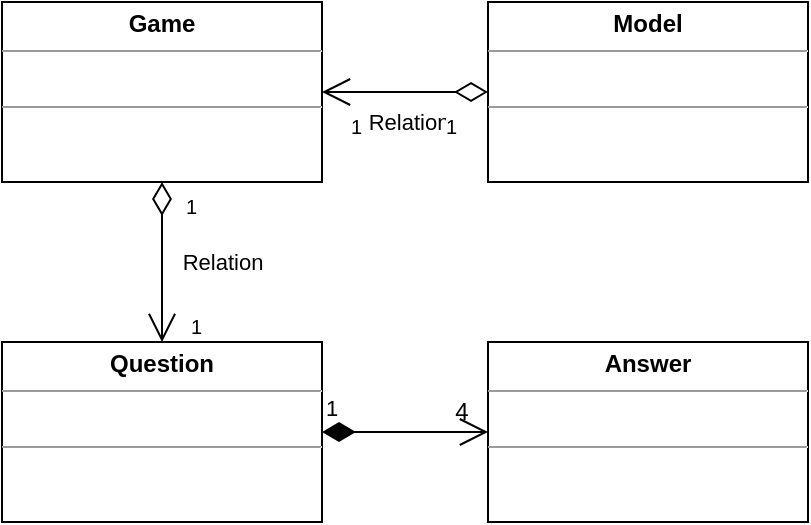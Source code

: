 <mxfile version="12.2.7" type="device" pages="1"><diagram id="TlrW9UwItfrg6BurjXqB" name="Page-1"><mxGraphModel dx="1182" dy="761" grid="1" gridSize="10" guides="1" tooltips="1" connect="1" arrows="1" fold="1" page="1" pageScale="1" pageWidth="827" pageHeight="1169" math="0" shadow="0"><root><mxCell id="0"/><mxCell id="1" parent="0"/><mxCell id="dHjx5wsjR9BMyA34wkKj-1" value="&lt;p style=&quot;margin: 0px ; margin-top: 4px ; text-align: center&quot;&gt;&lt;b&gt;Game&lt;/b&gt;&lt;br&gt;&lt;/p&gt;&lt;hr size=&quot;1&quot;&gt;&lt;p style=&quot;margin: 0px ; margin-left: 4px&quot;&gt;&lt;br&gt;&lt;/p&gt;&lt;hr size=&quot;1&quot;&gt;&lt;p style=&quot;margin: 0px ; margin-left: 4px&quot;&gt;&lt;br&gt;&lt;/p&gt;" style="verticalAlign=top;align=left;overflow=fill;fontSize=12;fontFamily=Helvetica;html=1;" vertex="1" parent="1"><mxGeometry x="20" y="20" width="160" height="90" as="geometry"/></mxCell><mxCell id="dHjx5wsjR9BMyA34wkKj-2" value="&lt;p style=&quot;margin: 0px ; margin-top: 4px ; text-align: center&quot;&gt;&lt;b&gt;Model&lt;/b&gt;&lt;/p&gt;&lt;hr size=&quot;1&quot;&gt;&lt;p style=&quot;margin: 0px ; margin-left: 4px&quot;&gt;&lt;br&gt;&lt;/p&gt;&lt;hr size=&quot;1&quot;&gt;&lt;p style=&quot;margin: 0px ; margin-left: 4px&quot;&gt;&lt;br&gt;&lt;/p&gt;" style="verticalAlign=top;align=left;overflow=fill;fontSize=12;fontFamily=Helvetica;html=1;" vertex="1" parent="1"><mxGeometry x="263" y="20" width="160" height="90" as="geometry"/></mxCell><mxCell id="dHjx5wsjR9BMyA34wkKj-3" value="&lt;p style=&quot;margin: 0px ; margin-top: 4px ; text-align: center&quot;&gt;&lt;b&gt;Question&lt;/b&gt;&lt;br&gt;&lt;/p&gt;&lt;hr size=&quot;1&quot;&gt;&lt;p style=&quot;margin: 0px ; margin-left: 4px&quot;&gt;&lt;br&gt;&lt;/p&gt;&lt;hr size=&quot;1&quot;&gt;" style="verticalAlign=top;align=left;overflow=fill;fontSize=12;fontFamily=Helvetica;html=1;" vertex="1" parent="1"><mxGeometry x="20" y="190" width="160" height="90" as="geometry"/></mxCell><mxCell id="dHjx5wsjR9BMyA34wkKj-4" value="&lt;p style=&quot;margin: 0px ; margin-top: 4px ; text-align: center&quot;&gt;&lt;b&gt;Answer&lt;/b&gt;&lt;br&gt;&lt;/p&gt;&lt;hr size=&quot;1&quot;&gt;&lt;p style=&quot;margin: 0px ; margin-left: 4px&quot;&gt;&lt;br&gt;&lt;/p&gt;&lt;hr size=&quot;1&quot;&gt;&lt;p style=&quot;margin: 0px ; margin-left: 4px&quot;&gt;&lt;br&gt;&lt;/p&gt;" style="verticalAlign=top;align=left;overflow=fill;fontSize=12;fontFamily=Helvetica;html=1;" vertex="1" parent="1"><mxGeometry x="263" y="190" width="160" height="90" as="geometry"/></mxCell><mxCell id="dHjx5wsjR9BMyA34wkKj-6" value="Relation" style="endArrow=open;html=1;endSize=12;startArrow=diamondThin;startSize=14;startFill=0;edgeStyle=orthogonalEdgeStyle;exitX=0.5;exitY=1;exitDx=0;exitDy=0;entryX=0.5;entryY=0;entryDx=0;entryDy=0;" edge="1" parent="1" source="dHjx5wsjR9BMyA34wkKj-1" target="dHjx5wsjR9BMyA34wkKj-3"><mxGeometry y="30" relative="1" as="geometry"><mxPoint x="60" y="320" as="sourcePoint"/><mxPoint x="220" y="320" as="targetPoint"/><mxPoint as="offset"/></mxGeometry></mxCell><mxCell id="dHjx5wsjR9BMyA34wkKj-7" value="1" style="resizable=0;html=1;align=left;verticalAlign=top;labelBackgroundColor=#ffffff;fontSize=10;" connectable="0" vertex="1" parent="dHjx5wsjR9BMyA34wkKj-6"><mxGeometry x="-1" relative="1" as="geometry"><mxPoint x="10" as="offset"/></mxGeometry></mxCell><mxCell id="dHjx5wsjR9BMyA34wkKj-8" value="1" style="resizable=0;html=1;align=right;verticalAlign=top;labelBackgroundColor=#ffffff;fontSize=10;" connectable="0" vertex="1" parent="dHjx5wsjR9BMyA34wkKj-6"><mxGeometry x="1" relative="1" as="geometry"><mxPoint x="20" y="-20" as="offset"/></mxGeometry></mxCell><mxCell id="dHjx5wsjR9BMyA34wkKj-9" value="Relation" style="endArrow=open;html=1;endSize=12;startArrow=diamondThin;startSize=14;startFill=0;edgeStyle=orthogonalEdgeStyle;exitX=0;exitY=0.5;exitDx=0;exitDy=0;" edge="1" parent="1" source="dHjx5wsjR9BMyA34wkKj-2"><mxGeometry x="-0.046" y="15" relative="1" as="geometry"><mxPoint x="20" y="360" as="sourcePoint"/><mxPoint x="180" y="65" as="targetPoint"/><mxPoint as="offset"/></mxGeometry></mxCell><mxCell id="dHjx5wsjR9BMyA34wkKj-10" value="1" style="resizable=0;html=1;align=left;verticalAlign=top;labelBackgroundColor=#ffffff;fontSize=10;" connectable="0" vertex="1" parent="dHjx5wsjR9BMyA34wkKj-9"><mxGeometry x="-1" relative="1" as="geometry"><mxPoint x="-23" y="5" as="offset"/></mxGeometry></mxCell><mxCell id="dHjx5wsjR9BMyA34wkKj-11" value="1" style="resizable=0;html=1;align=right;verticalAlign=top;labelBackgroundColor=#ffffff;fontSize=10;" connectable="0" vertex="1" parent="dHjx5wsjR9BMyA34wkKj-9"><mxGeometry x="1" relative="1" as="geometry"><mxPoint x="20" y="5" as="offset"/></mxGeometry></mxCell><mxCell id="dHjx5wsjR9BMyA34wkKj-12" value="1" style="endArrow=open;html=1;endSize=12;startArrow=diamondThin;startSize=14;startFill=1;edgeStyle=orthogonalEdgeStyle;align=left;verticalAlign=bottom;exitX=1;exitY=0.5;exitDx=0;exitDy=0;entryX=0;entryY=0.5;entryDx=0;entryDy=0;" edge="1" parent="1" source="dHjx5wsjR9BMyA34wkKj-3" target="dHjx5wsjR9BMyA34wkKj-4"><mxGeometry x="-1" y="3" relative="1" as="geometry"><mxPoint x="20" y="300" as="sourcePoint"/><mxPoint x="180" y="300" as="targetPoint"/></mxGeometry></mxCell><mxCell id="dHjx5wsjR9BMyA34wkKj-14" value="4" style="text;html=1;strokeColor=none;fillColor=none;align=center;verticalAlign=middle;whiteSpace=wrap;rounded=0;" vertex="1" parent="1"><mxGeometry x="230" y="220" width="40" height="10" as="geometry"/></mxCell></root></mxGraphModel></diagram></mxfile>